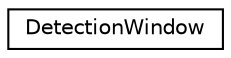 digraph "Graphical Class Hierarchy"
{
 // LATEX_PDF_SIZE
  edge [fontname="Helvetica",fontsize="10",labelfontname="Helvetica",labelfontsize="10"];
  node [fontname="Helvetica",fontsize="10",shape=record];
  rankdir="LR";
  Node0 [label="DetectionWindow",height=0.2,width=0.4,color="black", fillcolor="white", style="filled",URL="$struct_detection_window.xhtml",tooltip="Detection window struct."];
}
